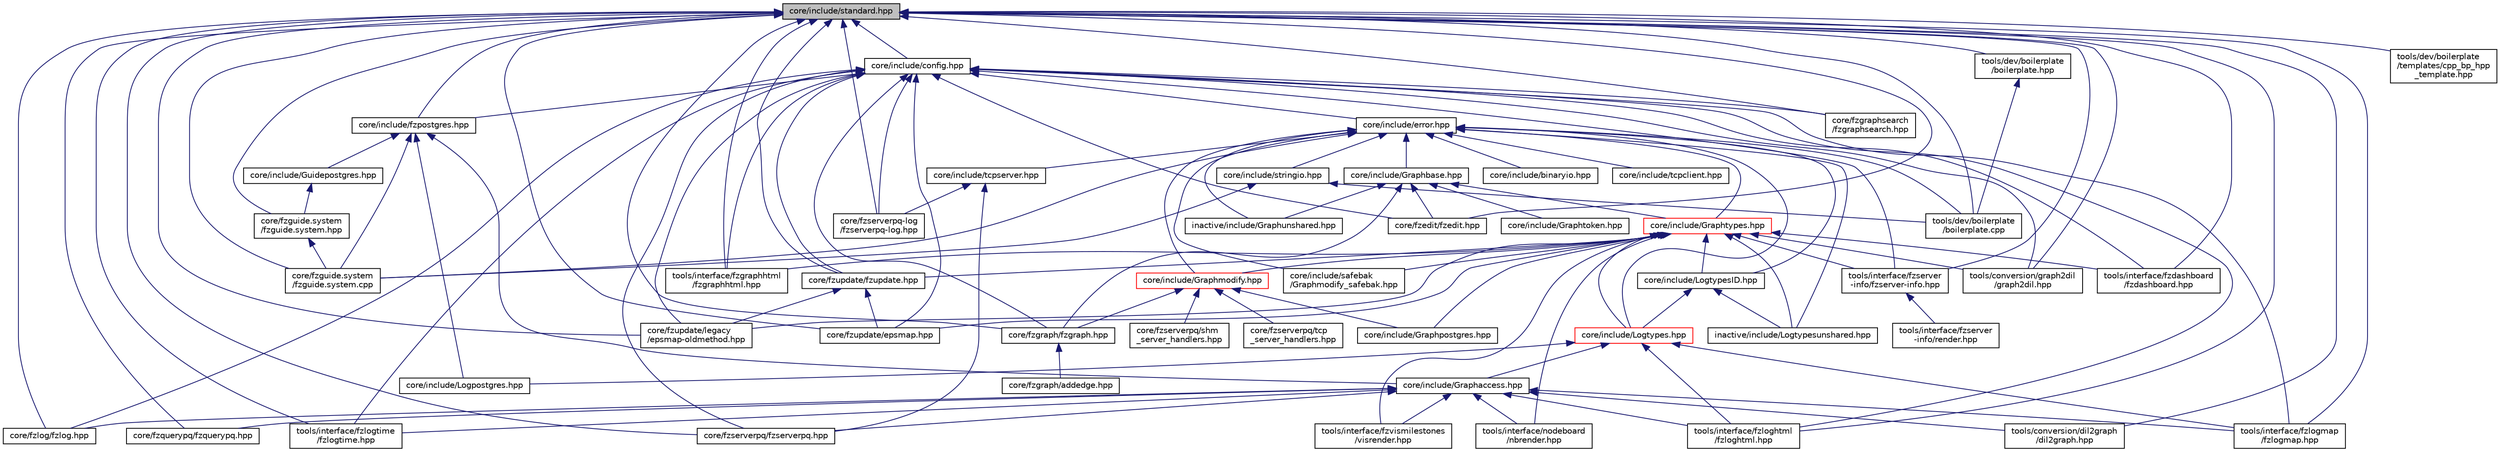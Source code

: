 digraph "core/include/standard.hpp"
{
 // LATEX_PDF_SIZE
  edge [fontname="Helvetica",fontsize="10",labelfontname="Helvetica",labelfontsize="10"];
  node [fontname="Helvetica",fontsize="10",shape=record];
  Node1 [label="core/include/standard.hpp",height=0.2,width=0.4,color="black", fillcolor="grey75", style="filled", fontcolor="black",tooltip="This header file declares standard structures and functions that should be used with any standardized..."];
  Node1 -> Node2 [dir="back",color="midnightblue",fontsize="10",style="solid",fontname="Helvetica"];
  Node2 [label="core/fzedit/fzedit.hpp",height=0.2,width=0.4,color="black", fillcolor="white", style="filled",URL="$fzedit_8hpp_source.html",tooltip=" "];
  Node1 -> Node3 [dir="back",color="midnightblue",fontsize="10",style="solid",fontname="Helvetica"];
  Node3 [label="core/fzgraph/fzgraph.hpp",height=0.2,width=0.4,color="black", fillcolor="white", style="filled",URL="$fzgraph_8hpp_source.html",tooltip=" "];
  Node3 -> Node4 [dir="back",color="midnightblue",fontsize="10",style="solid",fontname="Helvetica"];
  Node4 [label="core/fzgraph/addedge.hpp",height=0.2,width=0.4,color="black", fillcolor="white", style="filled",URL="$addedge_8hpp_source.html",tooltip=" "];
  Node1 -> Node5 [dir="back",color="midnightblue",fontsize="10",style="solid",fontname="Helvetica"];
  Node5 [label="core/fzgraphsearch\l/fzgraphsearch.hpp",height=0.2,width=0.4,color="black", fillcolor="white", style="filled",URL="$fzgraphsearch_8hpp_source.html",tooltip=" "];
  Node1 -> Node6 [dir="back",color="midnightblue",fontsize="10",style="solid",fontname="Helvetica"];
  Node6 [label="core/fzguide.system\l/fzguide.system.cpp",height=0.2,width=0.4,color="black", fillcolor="white", style="filled",URL="$fzguide_8system_8cpp.html",tooltip="Authoritative server of System guide content."];
  Node1 -> Node7 [dir="back",color="midnightblue",fontsize="10",style="solid",fontname="Helvetica"];
  Node7 [label="core/fzguide.system\l/fzguide.system.hpp",height=0.2,width=0.4,color="black", fillcolor="white", style="filled",URL="$fzguide_8system_8hpp_source.html",tooltip=" "];
  Node7 -> Node6 [dir="back",color="midnightblue",fontsize="10",style="solid",fontname="Helvetica"];
  Node1 -> Node8 [dir="back",color="midnightblue",fontsize="10",style="solid",fontname="Helvetica"];
  Node8 [label="core/fzlog/fzlog.hpp",height=0.2,width=0.4,color="black", fillcolor="white", style="filled",URL="$fzlog_8hpp_source.html",tooltip=" "];
  Node1 -> Node9 [dir="back",color="midnightblue",fontsize="10",style="solid",fontname="Helvetica"];
  Node9 [label="core/fzquerypq/fzquerypq.hpp",height=0.2,width=0.4,color="black", fillcolor="white", style="filled",URL="$fzquerypq_8hpp_source.html",tooltip=" "];
  Node1 -> Node10 [dir="back",color="midnightblue",fontsize="10",style="solid",fontname="Helvetica"];
  Node10 [label="core/fzserverpq/fzserverpq.hpp",height=0.2,width=0.4,color="black", fillcolor="white", style="filled",URL="$fzserverpq_8hpp_source.html",tooltip=" "];
  Node1 -> Node11 [dir="back",color="midnightblue",fontsize="10",style="solid",fontname="Helvetica"];
  Node11 [label="core/fzserverpq-log\l/fzserverpq-log.hpp",height=0.2,width=0.4,color="black", fillcolor="white", style="filled",URL="$fzserverpq-log_8hpp_source.html",tooltip=" "];
  Node1 -> Node12 [dir="back",color="midnightblue",fontsize="10",style="solid",fontname="Helvetica"];
  Node12 [label="core/fzupdate/epsmap.hpp",height=0.2,width=0.4,color="black", fillcolor="white", style="filled",URL="$epsmap_8hpp_source.html",tooltip=" "];
  Node1 -> Node13 [dir="back",color="midnightblue",fontsize="10",style="solid",fontname="Helvetica"];
  Node13 [label="core/fzupdate/fzupdate.hpp",height=0.2,width=0.4,color="black", fillcolor="white", style="filled",URL="$fzupdate_8hpp_source.html",tooltip=" "];
  Node13 -> Node12 [dir="back",color="midnightblue",fontsize="10",style="solid",fontname="Helvetica"];
  Node13 -> Node14 [dir="back",color="midnightblue",fontsize="10",style="solid",fontname="Helvetica"];
  Node14 [label="core/fzupdate/legacy\l/epsmap-oldmethod.hpp",height=0.2,width=0.4,color="black", fillcolor="white", style="filled",URL="$epsmap-oldmethod_8hpp_source.html",tooltip=" "];
  Node1 -> Node14 [dir="back",color="midnightblue",fontsize="10",style="solid",fontname="Helvetica"];
  Node1 -> Node15 [dir="back",color="midnightblue",fontsize="10",style="solid",fontname="Helvetica"];
  Node15 [label="core/include/config.hpp",height=0.2,width=0.4,color="black", fillcolor="white", style="filled",URL="$config_8hpp_source.html",tooltip=" "];
  Node15 -> Node2 [dir="back",color="midnightblue",fontsize="10",style="solid",fontname="Helvetica"];
  Node15 -> Node3 [dir="back",color="midnightblue",fontsize="10",style="solid",fontname="Helvetica"];
  Node15 -> Node5 [dir="back",color="midnightblue",fontsize="10",style="solid",fontname="Helvetica"];
  Node15 -> Node8 [dir="back",color="midnightblue",fontsize="10",style="solid",fontname="Helvetica"];
  Node15 -> Node10 [dir="back",color="midnightblue",fontsize="10",style="solid",fontname="Helvetica"];
  Node15 -> Node11 [dir="back",color="midnightblue",fontsize="10",style="solid",fontname="Helvetica"];
  Node15 -> Node12 [dir="back",color="midnightblue",fontsize="10",style="solid",fontname="Helvetica"];
  Node15 -> Node13 [dir="back",color="midnightblue",fontsize="10",style="solid",fontname="Helvetica"];
  Node15 -> Node14 [dir="back",color="midnightblue",fontsize="10",style="solid",fontname="Helvetica"];
  Node15 -> Node16 [dir="back",color="midnightblue",fontsize="10",style="solid",fontname="Helvetica"];
  Node16 [label="core/include/error.hpp",height=0.2,width=0.4,color="black", fillcolor="white", style="filled",URL="$error_8hpp.html",tooltip="This header file declares error handling classes and functions for use with core Formalizer C++ code."];
  Node16 -> Node6 [dir="back",color="midnightblue",fontsize="10",style="solid",fontname="Helvetica"];
  Node16 -> Node17 [dir="back",color="midnightblue",fontsize="10",style="solid",fontname="Helvetica"];
  Node17 [label="core/include/binaryio.hpp",height=0.2,width=0.4,color="black", fillcolor="white", style="filled",URL="$binaryio_8hpp_source.html",tooltip=" "];
  Node16 -> Node18 [dir="back",color="midnightblue",fontsize="10",style="solid",fontname="Helvetica"];
  Node18 [label="core/include/Graphbase.hpp",height=0.2,width=0.4,color="black", fillcolor="white", style="filled",URL="$Graphbase_8hpp.html",tooltip="This header file declares Shared Memory Graph, Node and Edge types for use with the Formalizer."];
  Node18 -> Node2 [dir="back",color="midnightblue",fontsize="10",style="solid",fontname="Helvetica"];
  Node18 -> Node3 [dir="back",color="midnightblue",fontsize="10",style="solid",fontname="Helvetica"];
  Node18 -> Node19 [dir="back",color="midnightblue",fontsize="10",style="solid",fontname="Helvetica"];
  Node19 [label="core/include/Graphtoken.hpp",height=0.2,width=0.4,color="black", fillcolor="white", style="filled",URL="$Graphtoken_8hpp_source.html",tooltip=" "];
  Node18 -> Node20 [dir="back",color="midnightblue",fontsize="10",style="solid",fontname="Helvetica"];
  Node20 [label="core/include/Graphtypes.hpp",height=0.2,width=0.4,color="red", fillcolor="white", style="filled",URL="$Graphtypes_8hpp_source.html",tooltip=" "];
  Node20 -> Node12 [dir="back",color="midnightblue",fontsize="10",style="solid",fontname="Helvetica"];
  Node20 -> Node13 [dir="back",color="midnightblue",fontsize="10",style="solid",fontname="Helvetica"];
  Node20 -> Node14 [dir="back",color="midnightblue",fontsize="10",style="solid",fontname="Helvetica"];
  Node20 -> Node24 [dir="back",color="midnightblue",fontsize="10",style="solid",fontname="Helvetica"];
  Node24 [label="core/include/Graphmodify.hpp",height=0.2,width=0.4,color="red", fillcolor="white", style="filled",URL="$Graphmodify_8hpp_source.html",tooltip=" "];
  Node24 -> Node3 [dir="back",color="midnightblue",fontsize="10",style="solid",fontname="Helvetica"];
  Node24 -> Node25 [dir="back",color="midnightblue",fontsize="10",style="solid",fontname="Helvetica"];
  Node25 [label="core/fzserverpq/shm\l_server_handlers.hpp",height=0.2,width=0.4,color="black", fillcolor="white", style="filled",URL="$shm__server__handlers_8hpp_source.html",tooltip=" "];
  Node24 -> Node26 [dir="back",color="midnightblue",fontsize="10",style="solid",fontname="Helvetica"];
  Node26 [label="core/fzserverpq/tcp\l_server_handlers.hpp",height=0.2,width=0.4,color="black", fillcolor="white", style="filled",URL="$tcp__server__handlers_8hpp_source.html",tooltip=" "];
  Node24 -> Node27 [dir="back",color="midnightblue",fontsize="10",style="solid",fontname="Helvetica"];
  Node27 [label="core/include/Graphpostgres.hpp",height=0.2,width=0.4,color="black", fillcolor="white", style="filled",URL="$Graphpostgres_8hpp.html",tooltip="This header file declares Graph, Node aned Edge Postgres types for use with the Formalizer."];
  Node20 -> Node27 [dir="back",color="midnightblue",fontsize="10",style="solid",fontname="Helvetica"];
  Node20 -> Node29 [dir="back",color="midnightblue",fontsize="10",style="solid",fontname="Helvetica"];
  Node29 [label="core/include/Logtypes.hpp",height=0.2,width=0.4,color="red", fillcolor="white", style="filled",URL="$Logtypes_8hpp.html",tooltip="This header file declares Log types for use with the Formalizer."];
  Node29 -> Node30 [dir="back",color="midnightblue",fontsize="10",style="solid",fontname="Helvetica"];
  Node30 [label="core/include/Graphaccess.hpp",height=0.2,width=0.4,color="black", fillcolor="white", style="filled",URL="$Graphaccess_8hpp_source.html",tooltip=" "];
  Node30 -> Node8 [dir="back",color="midnightblue",fontsize="10",style="solid",fontname="Helvetica"];
  Node30 -> Node9 [dir="back",color="midnightblue",fontsize="10",style="solid",fontname="Helvetica"];
  Node30 -> Node10 [dir="back",color="midnightblue",fontsize="10",style="solid",fontname="Helvetica"];
  Node30 -> Node31 [dir="back",color="midnightblue",fontsize="10",style="solid",fontname="Helvetica"];
  Node31 [label="tools/conversion/dil2graph\l/dil2graph.hpp",height=0.2,width=0.4,color="black", fillcolor="white", style="filled",URL="$dil2graph_8hpp_source.html",tooltip=" "];
  Node30 -> Node32 [dir="back",color="midnightblue",fontsize="10",style="solid",fontname="Helvetica"];
  Node32 [label="tools/interface/fzloghtml\l/fzloghtml.hpp",height=0.2,width=0.4,color="black", fillcolor="white", style="filled",URL="$fzloghtml_8hpp_source.html",tooltip=" "];
  Node30 -> Node22 [dir="back",color="midnightblue",fontsize="10",style="solid",fontname="Helvetica"];
  Node22 [label="tools/interface/fzlogmap\l/fzlogmap.hpp",height=0.2,width=0.4,color="black", fillcolor="white", style="filled",URL="$fzlogmap_8hpp_source.html",tooltip=" "];
  Node30 -> Node33 [dir="back",color="midnightblue",fontsize="10",style="solid",fontname="Helvetica"];
  Node33 [label="tools/interface/fzlogtime\l/fzlogtime.hpp",height=0.2,width=0.4,color="black", fillcolor="white", style="filled",URL="$fzlogtime_8hpp_source.html",tooltip=" "];
  Node30 -> Node34 [dir="back",color="midnightblue",fontsize="10",style="solid",fontname="Helvetica"];
  Node34 [label="tools/interface/fzvismilestones\l/visrender.hpp",height=0.2,width=0.4,color="black", fillcolor="white", style="filled",URL="$visrender_8hpp_source.html",tooltip=" "];
  Node30 -> Node23 [dir="back",color="midnightblue",fontsize="10",style="solid",fontname="Helvetica"];
  Node23 [label="tools/interface/nodeboard\l/nbrender.hpp",height=0.2,width=0.4,color="black", fillcolor="white", style="filled",URL="$nbrender_8hpp_source.html",tooltip=" "];
  Node29 -> Node35 [dir="back",color="midnightblue",fontsize="10",style="solid",fontname="Helvetica"];
  Node35 [label="core/include/Logpostgres.hpp",height=0.2,width=0.4,color="black", fillcolor="white", style="filled",URL="$Logpostgres_8hpp.html",tooltip="This header file declares Log Postgres types for use with the Formalizer."];
  Node29 -> Node32 [dir="back",color="midnightblue",fontsize="10",style="solid",fontname="Helvetica"];
  Node29 -> Node22 [dir="back",color="midnightblue",fontsize="10",style="solid",fontname="Helvetica"];
  Node20 -> Node39 [dir="back",color="midnightblue",fontsize="10",style="solid",fontname="Helvetica"];
  Node39 [label="core/include/LogtypesID.hpp",height=0.2,width=0.4,color="black", fillcolor="white", style="filled",URL="$LogtypesID_8hpp_source.html",tooltip=" "];
  Node39 -> Node29 [dir="back",color="midnightblue",fontsize="10",style="solid",fontname="Helvetica"];
  Node39 -> Node40 [dir="back",color="midnightblue",fontsize="10",style="solid",fontname="Helvetica"];
  Node40 [label="inactive/include/Logtypesunshared.hpp",height=0.2,width=0.4,color="black", fillcolor="white", style="filled",URL="$Logtypesunshared_8hpp_source.html",tooltip=" "];
  Node20 -> Node41 [dir="back",color="midnightblue",fontsize="10",style="solid",fontname="Helvetica"];
  Node41 [label="core/include/safebak\l/Graphmodify_safebak.hpp",height=0.2,width=0.4,color="black", fillcolor="white", style="filled",URL="$Graphmodify__safebak_8hpp_source.html",tooltip=" "];
  Node20 -> Node40 [dir="back",color="midnightblue",fontsize="10",style="solid",fontname="Helvetica"];
  Node20 -> Node42 [dir="back",color="midnightblue",fontsize="10",style="solid",fontname="Helvetica"];
  Node42 [label="tools/conversion/graph2dil\l/graph2dil.hpp",height=0.2,width=0.4,color="black", fillcolor="white", style="filled",URL="$graph2dil_8hpp.html",tooltip="This header file is used for declarations specific to the graph2dil tool."];
  Node20 -> Node43 [dir="back",color="midnightblue",fontsize="10",style="solid",fontname="Helvetica"];
  Node43 [label="tools/interface/fzdashboard\l/fzdashboard.hpp",height=0.2,width=0.4,color="black", fillcolor="white", style="filled",URL="$fzdashboard_8hpp_source.html",tooltip=" "];
  Node20 -> Node44 [dir="back",color="midnightblue",fontsize="10",style="solid",fontname="Helvetica"];
  Node44 [label="tools/interface/fzgraphhtml\l/fzgraphhtml.hpp",height=0.2,width=0.4,color="black", fillcolor="white", style="filled",URL="$fzgraphhtml_8hpp_source.html",tooltip=" "];
  Node20 -> Node45 [dir="back",color="midnightblue",fontsize="10",style="solid",fontname="Helvetica"];
  Node45 [label="tools/interface/fzserver\l-info/fzserver-info.hpp",height=0.2,width=0.4,color="black", fillcolor="white", style="filled",URL="$fzserver-info_8hpp_source.html",tooltip=" "];
  Node45 -> Node46 [dir="back",color="midnightblue",fontsize="10",style="solid",fontname="Helvetica"];
  Node46 [label="tools/interface/fzserver\l-info/render.hpp",height=0.2,width=0.4,color="black", fillcolor="white", style="filled",URL="$fzserver-info_2render_8hpp_source.html",tooltip=" "];
  Node20 -> Node34 [dir="back",color="midnightblue",fontsize="10",style="solid",fontname="Helvetica"];
  Node20 -> Node23 [dir="back",color="midnightblue",fontsize="10",style="solid",fontname="Helvetica"];
  Node18 -> Node48 [dir="back",color="midnightblue",fontsize="10",style="solid",fontname="Helvetica"];
  Node48 [label="inactive/include/Graphunshared.hpp",height=0.2,width=0.4,color="black", fillcolor="white", style="filled",URL="$Graphunshared_8hpp_source.html",tooltip=" "];
  Node16 -> Node24 [dir="back",color="midnightblue",fontsize="10",style="solid",fontname="Helvetica"];
  Node16 -> Node20 [dir="back",color="midnightblue",fontsize="10",style="solid",fontname="Helvetica"];
  Node16 -> Node29 [dir="back",color="midnightblue",fontsize="10",style="solid",fontname="Helvetica"];
  Node16 -> Node39 [dir="back",color="midnightblue",fontsize="10",style="solid",fontname="Helvetica"];
  Node16 -> Node41 [dir="back",color="midnightblue",fontsize="10",style="solid",fontname="Helvetica"];
  Node16 -> Node49 [dir="back",color="midnightblue",fontsize="10",style="solid",fontname="Helvetica"];
  Node49 [label="core/include/stringio.hpp",height=0.2,width=0.4,color="black", fillcolor="white", style="filled",URL="$stringio_8hpp_source.html",tooltip=" "];
  Node49 -> Node6 [dir="back",color="midnightblue",fontsize="10",style="solid",fontname="Helvetica"];
  Node49 -> Node50 [dir="back",color="midnightblue",fontsize="10",style="solid",fontname="Helvetica"];
  Node50 [label="tools/dev/boilerplate\l/boilerplate.cpp",height=0.2,width=0.4,color="black", fillcolor="white", style="filled",URL="$boilerplate_8cpp.html",tooltip="boilerplate is the authoritative source code stub generator for Formalizer development."];
  Node16 -> Node51 [dir="back",color="midnightblue",fontsize="10",style="solid",fontname="Helvetica"];
  Node51 [label="core/include/tcpclient.hpp",height=0.2,width=0.4,color="black", fillcolor="white", style="filled",URL="$tcpclient_8hpp.html",tooltip="This header file p[rovides functions for TCP client-server communication."];
  Node16 -> Node52 [dir="back",color="midnightblue",fontsize="10",style="solid",fontname="Helvetica"];
  Node52 [label="core/include/tcpserver.hpp",height=0.2,width=0.4,color="black", fillcolor="white", style="filled",URL="$tcpserver_8hpp.html",tooltip="This header file p[rovides functions for TCP client-server communication."];
  Node52 -> Node10 [dir="back",color="midnightblue",fontsize="10",style="solid",fontname="Helvetica"];
  Node52 -> Node11 [dir="back",color="midnightblue",fontsize="10",style="solid",fontname="Helvetica"];
  Node16 -> Node48 [dir="back",color="midnightblue",fontsize="10",style="solid",fontname="Helvetica"];
  Node16 -> Node40 [dir="back",color="midnightblue",fontsize="10",style="solid",fontname="Helvetica"];
  Node16 -> Node50 [dir="back",color="midnightblue",fontsize="10",style="solid",fontname="Helvetica"];
  Node15 -> Node53 [dir="back",color="midnightblue",fontsize="10",style="solid",fontname="Helvetica"];
  Node53 [label="core/include/fzpostgres.hpp",height=0.2,width=0.4,color="black", fillcolor="white", style="filled",URL="$fzpostgres_8hpp_source.html",tooltip=" "];
  Node53 -> Node6 [dir="back",color="midnightblue",fontsize="10",style="solid",fontname="Helvetica"];
  Node53 -> Node30 [dir="back",color="midnightblue",fontsize="10",style="solid",fontname="Helvetica"];
  Node53 -> Node54 [dir="back",color="midnightblue",fontsize="10",style="solid",fontname="Helvetica"];
  Node54 [label="core/include/Guidepostgres.hpp",height=0.2,width=0.4,color="black", fillcolor="white", style="filled",URL="$Guidepostgres_8hpp.html",tooltip="{{ header_description }}"];
  Node54 -> Node7 [dir="back",color="midnightblue",fontsize="10",style="solid",fontname="Helvetica"];
  Node53 -> Node35 [dir="back",color="midnightblue",fontsize="10",style="solid",fontname="Helvetica"];
  Node15 -> Node42 [dir="back",color="midnightblue",fontsize="10",style="solid",fontname="Helvetica"];
  Node15 -> Node43 [dir="back",color="midnightblue",fontsize="10",style="solid",fontname="Helvetica"];
  Node15 -> Node44 [dir="back",color="midnightblue",fontsize="10",style="solid",fontname="Helvetica"];
  Node15 -> Node32 [dir="back",color="midnightblue",fontsize="10",style="solid",fontname="Helvetica"];
  Node15 -> Node22 [dir="back",color="midnightblue",fontsize="10",style="solid",fontname="Helvetica"];
  Node15 -> Node33 [dir="back",color="midnightblue",fontsize="10",style="solid",fontname="Helvetica"];
  Node15 -> Node45 [dir="back",color="midnightblue",fontsize="10",style="solid",fontname="Helvetica"];
  Node1 -> Node53 [dir="back",color="midnightblue",fontsize="10",style="solid",fontname="Helvetica"];
  Node1 -> Node31 [dir="back",color="midnightblue",fontsize="10",style="solid",fontname="Helvetica"];
  Node1 -> Node42 [dir="back",color="midnightblue",fontsize="10",style="solid",fontname="Helvetica"];
  Node1 -> Node50 [dir="back",color="midnightblue",fontsize="10",style="solid",fontname="Helvetica"];
  Node1 -> Node55 [dir="back",color="midnightblue",fontsize="10",style="solid",fontname="Helvetica"];
  Node55 [label="tools/dev/boilerplate\l/boilerplate.hpp",height=0.2,width=0.4,color="black", fillcolor="white", style="filled",URL="$boilerplate_8hpp_source.html",tooltip=" "];
  Node55 -> Node50 [dir="back",color="midnightblue",fontsize="10",style="solid",fontname="Helvetica"];
  Node1 -> Node56 [dir="back",color="midnightblue",fontsize="10",style="solid",fontname="Helvetica"];
  Node56 [label="tools/dev/boilerplate\l/templates/cpp_bp_hpp\l_template.hpp",height=0.2,width=0.4,color="black", fillcolor="white", style="filled",URL="$cpp__bp__hpp__template_8hpp_source.html",tooltip=" "];
  Node1 -> Node43 [dir="back",color="midnightblue",fontsize="10",style="solid",fontname="Helvetica"];
  Node1 -> Node44 [dir="back",color="midnightblue",fontsize="10",style="solid",fontname="Helvetica"];
  Node1 -> Node32 [dir="back",color="midnightblue",fontsize="10",style="solid",fontname="Helvetica"];
  Node1 -> Node22 [dir="back",color="midnightblue",fontsize="10",style="solid",fontname="Helvetica"];
  Node1 -> Node33 [dir="back",color="midnightblue",fontsize="10",style="solid",fontname="Helvetica"];
  Node1 -> Node45 [dir="back",color="midnightblue",fontsize="10",style="solid",fontname="Helvetica"];
}
